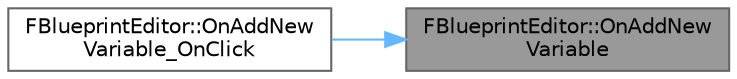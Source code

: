 digraph "FBlueprintEditor::OnAddNewVariable"
{
 // INTERACTIVE_SVG=YES
 // LATEX_PDF_SIZE
  bgcolor="transparent";
  edge [fontname=Helvetica,fontsize=10,labelfontname=Helvetica,labelfontsize=10];
  node [fontname=Helvetica,fontsize=10,shape=box,height=0.2,width=0.4];
  rankdir="RL";
  Node1 [id="Node000001",label="FBlueprintEditor::OnAddNew\lVariable",height=0.2,width=0.4,color="gray40", fillcolor="grey60", style="filled", fontcolor="black",tooltip="Adds a new variable to this blueprint."];
  Node1 -> Node2 [id="edge1_Node000001_Node000002",dir="back",color="steelblue1",style="solid",tooltip=" "];
  Node2 [id="Node000002",label="FBlueprintEditor::OnAddNew\lVariable_OnClick",height=0.2,width=0.4,color="grey40", fillcolor="white", style="filled",URL="$dd/d29/classFBlueprintEditor.html#aea075f93b499a0b52cf87d2658c3eca8",tooltip=" "];
}
